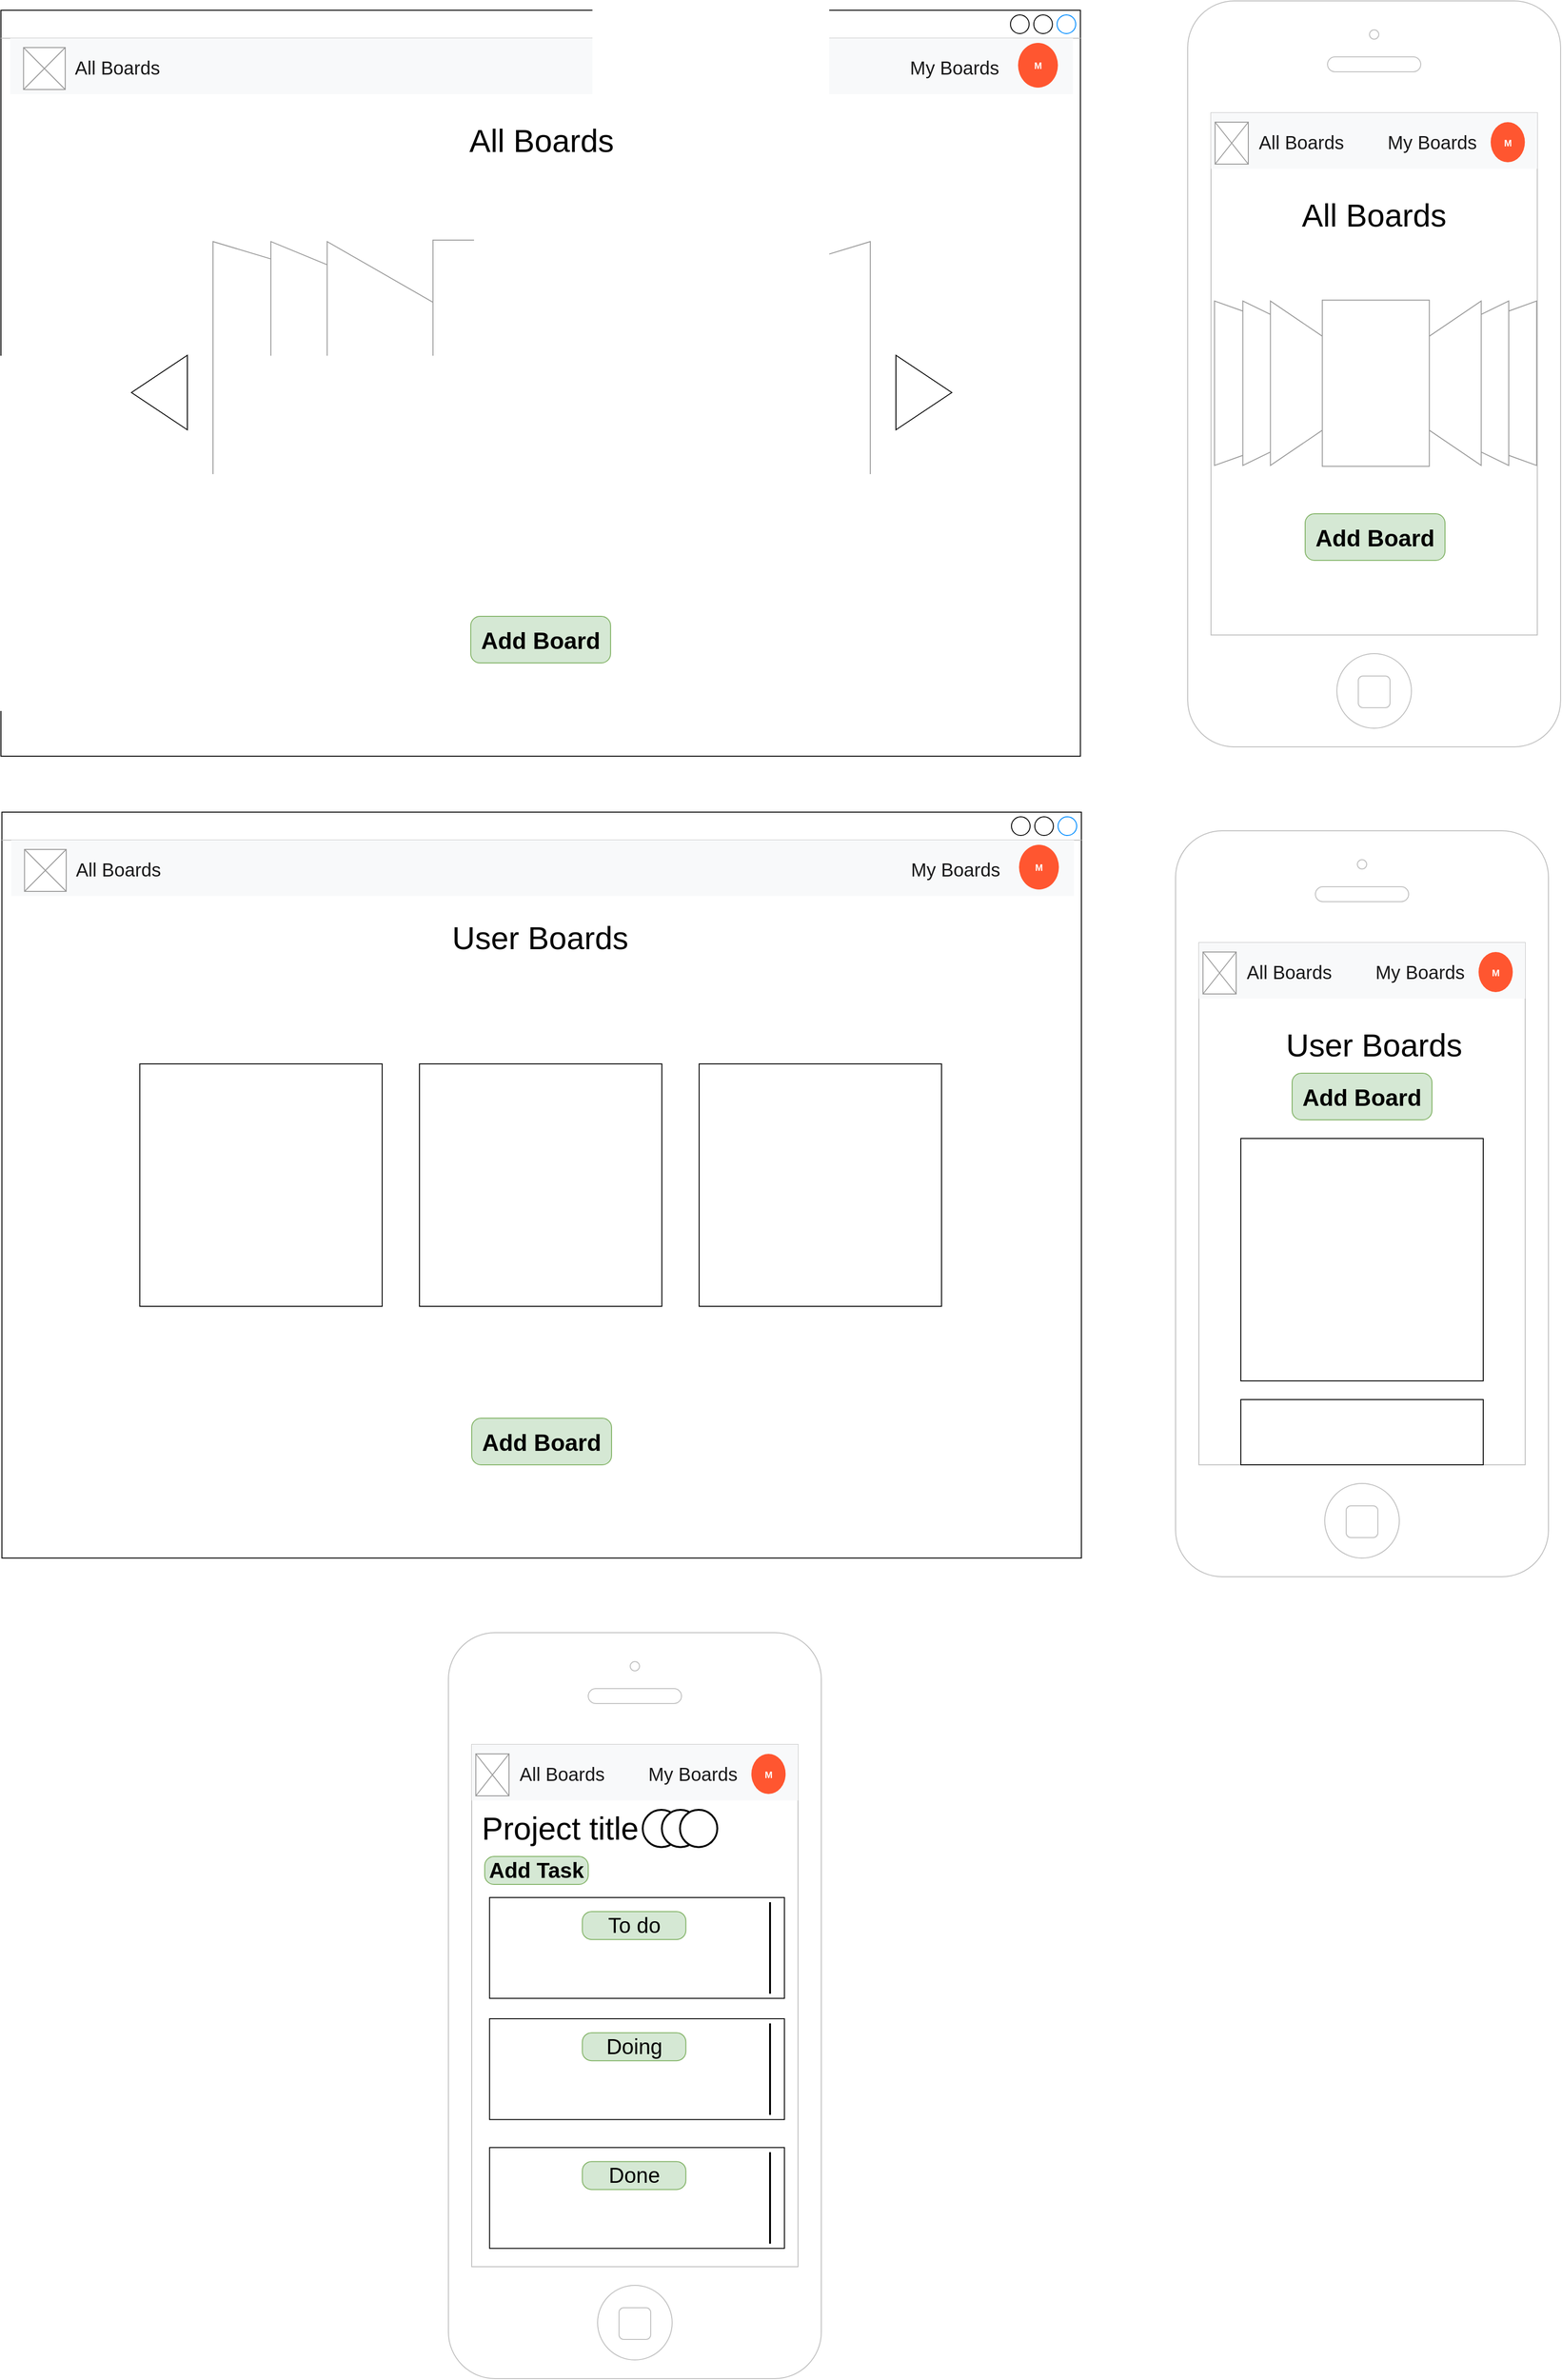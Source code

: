 <mxfile version="13.8.5"><diagram id="bOIYw0vBj-oibsqd7-VI" name="Page-1"><mxGraphModel dx="1251" dy="913" grid="1" gridSize="10" guides="1" tooltips="1" connect="1" arrows="1" fold="1" page="1" pageScale="1" pageWidth="1169" pageHeight="1654" math="0" shadow="0"><root><mxCell id="0"/><mxCell id="1" parent="0"/><mxCell id="2wJxHVpgou7Qbyyk3oRL-7" value="" style="strokeWidth=1;shadow=0;dashed=0;align=center;html=1;shape=mxgraph.mockup.containers.window;align=left;verticalAlign=top;spacingLeft=8;strokeColor2=#008cff;strokeColor3=#c4c4c4;fontColor=#666666;mainText=;fontSize=17;labelBackgroundColor=none;" vertex="1" parent="1"><mxGeometry x="80" y="210" width="1157.9" height="800" as="geometry"/></mxCell><mxCell id="2wJxHVpgou7Qbyyk3oRL-50" value="" style="html=1;shadow=0;dashed=0;fillColor=#F8F9FA;strokeColor=none;fontSize=16;fontColor=#181819;align=left;spacing=15;" vertex="1" parent="1"><mxGeometry x="90" y="240" width="1140" height="60" as="geometry"/></mxCell><mxCell id="2wJxHVpgou7Qbyyk3oRL-51" value="All Boards" style="fillColor=none;strokeColor=none;fontSize=20;fontColor=#181819;align=center;" vertex="1" parent="2wJxHVpgou7Qbyyk3oRL-50"><mxGeometry width="70" height="40" relative="1" as="geometry"><mxPoint x="80" y="10" as="offset"/></mxGeometry></mxCell><mxCell id="2wJxHVpgou7Qbyyk3oRL-60" value="My Boards" style="fillColor=none;strokeColor=none;fontSize=20;fontColor=#181819;align=center;" vertex="1" parent="2wJxHVpgou7Qbyyk3oRL-50"><mxGeometry x="963.103" y="10" width="99.75" height="40" as="geometry"/></mxCell><mxCell id="2wJxHVpgou7Qbyyk3oRL-59" value="" style="verticalLabelPosition=bottom;shadow=0;dashed=0;align=center;html=1;verticalAlign=top;strokeWidth=1;shape=mxgraph.mockup.graphics.simpleIcon;strokeColor=#999999;" vertex="1" parent="2wJxHVpgou7Qbyyk3oRL-50"><mxGeometry x="14.25" y="10" width="44.716" height="45" as="geometry"/></mxCell><mxCell id="2wJxHVpgou7Qbyyk3oRL-62" value="M" style="shape=ellipse;fillColor=#FF5630;strokeColor=none;fontColor=#ffffff;align=center;verticalAlign=middle;whiteSpace=wrap;fontSize=10;fontStyle=1;html=1" vertex="1" parent="2wJxHVpgou7Qbyyk3oRL-50"><mxGeometry x="1081.034" y="5" width="42.75" height="48" as="geometry"/></mxCell><mxCell id="2wJxHVpgou7Qbyyk3oRL-66" value="" style="verticalLabelPosition=bottom;shadow=0;dashed=0;align=center;html=1;verticalAlign=top;strokeWidth=1;shape=mxgraph.mockup.navigation.coverFlow;strokeColor=#999999;fontSize=20;" vertex="1" parent="1"><mxGeometry x="303.95" y="455" width="710" height="310" as="geometry"/></mxCell><mxCell id="2wJxHVpgou7Qbyyk3oRL-70" value="" style="triangle;whiteSpace=wrap;html=1;fontSize=20;" vertex="1" parent="1"><mxGeometry x="1040" y="580" width="60" height="80" as="geometry"/></mxCell><mxCell id="2wJxHVpgou7Qbyyk3oRL-71" value="" style="triangle;whiteSpace=wrap;html=1;fontSize=20;rotation=-180;" vertex="1" parent="1"><mxGeometry x="220" y="580" width="60" height="80" as="geometry"/></mxCell><mxCell id="2wJxHVpgou7Qbyyk3oRL-72" value="All Boards" style="text;html=1;strokeColor=none;fillColor=none;align=center;verticalAlign=middle;whiteSpace=wrap;rounded=0;fontSize=34;" vertex="1" parent="1"><mxGeometry x="580" y="340" width="160" height="20" as="geometry"/></mxCell><mxCell id="2wJxHVpgou7Qbyyk3oRL-74" value="" style="strokeWidth=1;shadow=0;dashed=0;align=center;html=1;shape=mxgraph.mockup.containers.window;align=left;verticalAlign=top;spacingLeft=8;strokeColor2=#008cff;strokeColor3=#c4c4c4;fontColor=#666666;mainText=;fontSize=17;labelBackgroundColor=none;" vertex="1" parent="1"><mxGeometry x="81.05" y="1070" width="1157.9" height="800" as="geometry"/></mxCell><mxCell id="2wJxHVpgou7Qbyyk3oRL-75" value="" style="html=1;shadow=0;dashed=0;fillColor=#F8F9FA;strokeColor=none;fontSize=16;fontColor=#181819;align=left;spacing=15;" vertex="1" parent="1"><mxGeometry x="91.05" y="1100" width="1140" height="60" as="geometry"/></mxCell><mxCell id="2wJxHVpgou7Qbyyk3oRL-76" value="All Boards" style="fillColor=none;strokeColor=none;fontSize=20;fontColor=#181819;align=center;" vertex="1" parent="2wJxHVpgou7Qbyyk3oRL-75"><mxGeometry width="70" height="40" relative="1" as="geometry"><mxPoint x="80" y="10" as="offset"/></mxGeometry></mxCell><mxCell id="2wJxHVpgou7Qbyyk3oRL-77" value="My Boards" style="fillColor=none;strokeColor=none;fontSize=20;fontColor=#181819;align=center;" vertex="1" parent="2wJxHVpgou7Qbyyk3oRL-75"><mxGeometry x="963.103" y="10" width="99.75" height="40" as="geometry"/></mxCell><mxCell id="2wJxHVpgou7Qbyyk3oRL-78" value="" style="verticalLabelPosition=bottom;shadow=0;dashed=0;align=center;html=1;verticalAlign=top;strokeWidth=1;shape=mxgraph.mockup.graphics.simpleIcon;strokeColor=#999999;" vertex="1" parent="2wJxHVpgou7Qbyyk3oRL-75"><mxGeometry x="14.25" y="10" width="44.716" height="45" as="geometry"/></mxCell><mxCell id="2wJxHVpgou7Qbyyk3oRL-79" value="M" style="shape=ellipse;fillColor=#FF5630;strokeColor=none;fontColor=#ffffff;align=center;verticalAlign=middle;whiteSpace=wrap;fontSize=10;fontStyle=1;html=1" vertex="1" parent="2wJxHVpgou7Qbyyk3oRL-75"><mxGeometry x="1081.034" y="5" width="42.75" height="48" as="geometry"/></mxCell><mxCell id="2wJxHVpgou7Qbyyk3oRL-83" value="User Boards" style="text;html=1;strokeColor=none;fillColor=none;align=center;verticalAlign=middle;whiteSpace=wrap;rounded=0;fontSize=34;" vertex="1" parent="1"><mxGeometry x="549.47" y="1200" width="218.95" height="10" as="geometry"/></mxCell><mxCell id="2wJxHVpgou7Qbyyk3oRL-87" value="" style="whiteSpace=wrap;html=1;aspect=fixed;fontSize=34;" vertex="1" parent="1"><mxGeometry x="228.94" y="1340" width="260" height="260" as="geometry"/></mxCell><mxCell id="2wJxHVpgou7Qbyyk3oRL-88" value="" style="whiteSpace=wrap;html=1;aspect=fixed;fontSize=34;" vertex="1" parent="1"><mxGeometry x="528.94" y="1340" width="260" height="260" as="geometry"/></mxCell><mxCell id="2wJxHVpgou7Qbyyk3oRL-92" value="&lt;font style=&quot;font-size: 25px&quot;&gt;Add Board&lt;/font&gt;" style="strokeWidth=1;shadow=0;dashed=0;align=center;html=1;shape=mxgraph.mockup.buttons.button;strokeColor=#82b366;mainText=;buttonStyle=round;fontSize=17;fontStyle=1;fillColor=#d5e8d4;whiteSpace=wrap;" vertex="1" parent="1"><mxGeometry x="583.95" y="860" width="150" height="50" as="geometry"/></mxCell><mxCell id="2wJxHVpgou7Qbyyk3oRL-93" value="&lt;font style=&quot;font-size: 25px&quot;&gt;Add Board&lt;/font&gt;" style="strokeWidth=1;shadow=0;dashed=0;align=center;html=1;shape=mxgraph.mockup.buttons.button;strokeColor=#82b366;mainText=;buttonStyle=round;fontSize=17;fontStyle=1;fillColor=#d5e8d4;whiteSpace=wrap;" vertex="1" parent="1"><mxGeometry x="585" y="1720" width="150" height="50" as="geometry"/></mxCell><mxCell id="2wJxHVpgou7Qbyyk3oRL-94" value="" style="html=1;verticalLabelPosition=bottom;labelBackgroundColor=#ffffff;verticalAlign=top;shadow=0;dashed=0;strokeWidth=1;shape=mxgraph.ios7.misc.iphone;strokeColor=#c0c0c0;fontSize=34;" vertex="1" parent="1"><mxGeometry x="1353" y="200" width="400" height="800" as="geometry"/></mxCell><mxCell id="2wJxHVpgou7Qbyyk3oRL-95" value="" style="html=1;shadow=0;dashed=0;fillColor=#F8F9FA;strokeColor=none;fontSize=16;fontColor=#181819;align=left;spacing=15;" vertex="1" parent="1"><mxGeometry x="1378" y="320" width="350" height="60" as="geometry"/></mxCell><mxCell id="2wJxHVpgou7Qbyyk3oRL-96" value="All Boards" style="fillColor=none;strokeColor=none;fontSize=20;fontColor=#181819;align=center;" vertex="1" parent="2wJxHVpgou7Qbyyk3oRL-95"><mxGeometry width="70" height="40" relative="1" as="geometry"><mxPoint x="62" y="10" as="offset"/></mxGeometry></mxCell><mxCell id="2wJxHVpgou7Qbyyk3oRL-97" value="My Boards" style="fillColor=none;strokeColor=none;fontSize=20;fontColor=#181819;align=center;" vertex="1" parent="2wJxHVpgou7Qbyyk3oRL-95"><mxGeometry x="221.998" y="10" width="30.625" height="40" as="geometry"/></mxCell><mxCell id="2wJxHVpgou7Qbyyk3oRL-98" value="" style="verticalLabelPosition=bottom;shadow=0;dashed=0;align=center;html=1;verticalAlign=top;strokeWidth=1;shape=mxgraph.mockup.graphics.simpleIcon;strokeColor=#999999;" vertex="1" parent="2wJxHVpgou7Qbyyk3oRL-95"><mxGeometry x="4.38" y="10" width="35.63" height="45" as="geometry"/></mxCell><mxCell id="2wJxHVpgou7Qbyyk3oRL-99" value="M" style="shape=ellipse;fillColor=#FF5630;strokeColor=none;fontColor=#ffffff;align=center;verticalAlign=middle;whiteSpace=wrap;fontSize=10;fontStyle=1;html=1" vertex="1" parent="2wJxHVpgou7Qbyyk3oRL-95"><mxGeometry x="300" y="10" width="36.69" height="43" as="geometry"/></mxCell><mxCell id="2wJxHVpgou7Qbyyk3oRL-100" value="" style="verticalLabelPosition=bottom;shadow=0;dashed=0;align=center;html=1;verticalAlign=top;strokeWidth=1;shape=mxgraph.mockup.navigation.coverFlow;strokeColor=#999999;fontSize=20;" vertex="1" parent="1"><mxGeometry x="1380" y="520" width="348" height="180" as="geometry"/></mxCell><mxCell id="2wJxHVpgou7Qbyyk3oRL-103" value="&lt;font style=&quot;font-size: 25px&quot;&gt;Add Board&lt;/font&gt;" style="strokeWidth=1;shadow=0;dashed=0;align=center;html=1;shape=mxgraph.mockup.buttons.button;strokeColor=#82b366;mainText=;buttonStyle=round;fontSize=17;fontStyle=1;fillColor=#d5e8d4;whiteSpace=wrap;" vertex="1" parent="1"><mxGeometry x="1479" y="750" width="150" height="50" as="geometry"/></mxCell><mxCell id="2wJxHVpgou7Qbyyk3oRL-105" value="All Boards" style="text;html=1;strokeColor=none;fillColor=none;align=center;verticalAlign=middle;whiteSpace=wrap;rounded=0;fontSize=34;" vertex="1" parent="1"><mxGeometry x="1473" y="420" width="160" height="20" as="geometry"/></mxCell><mxCell id="2wJxHVpgou7Qbyyk3oRL-106" value="" style="html=1;verticalLabelPosition=bottom;labelBackgroundColor=#ffffff;verticalAlign=top;shadow=0;dashed=0;strokeWidth=1;shape=mxgraph.ios7.misc.iphone;strokeColor=#c0c0c0;fontSize=34;" vertex="1" parent="1"><mxGeometry x="1340" y="1090" width="400" height="800" as="geometry"/></mxCell><mxCell id="2wJxHVpgou7Qbyyk3oRL-107" value="" style="html=1;shadow=0;dashed=0;fillColor=#F8F9FA;strokeColor=none;fontSize=16;fontColor=#181819;align=left;spacing=15;" vertex="1" parent="1"><mxGeometry x="1365" y="1210" width="350" height="60" as="geometry"/></mxCell><mxCell id="2wJxHVpgou7Qbyyk3oRL-108" value="All Boards" style="fillColor=none;strokeColor=none;fontSize=20;fontColor=#181819;align=center;" vertex="1" parent="2wJxHVpgou7Qbyyk3oRL-107"><mxGeometry width="70" height="40" relative="1" as="geometry"><mxPoint x="62" y="10" as="offset"/></mxGeometry></mxCell><mxCell id="2wJxHVpgou7Qbyyk3oRL-109" value="My Boards" style="fillColor=none;strokeColor=none;fontSize=20;fontColor=#181819;align=center;" vertex="1" parent="2wJxHVpgou7Qbyyk3oRL-107"><mxGeometry x="221.998" y="10" width="30.625" height="40" as="geometry"/></mxCell><mxCell id="2wJxHVpgou7Qbyyk3oRL-110" value="" style="verticalLabelPosition=bottom;shadow=0;dashed=0;align=center;html=1;verticalAlign=top;strokeWidth=1;shape=mxgraph.mockup.graphics.simpleIcon;strokeColor=#999999;" vertex="1" parent="2wJxHVpgou7Qbyyk3oRL-107"><mxGeometry x="4.38" y="10" width="35.63" height="45" as="geometry"/></mxCell><mxCell id="2wJxHVpgou7Qbyyk3oRL-111" value="M" style="shape=ellipse;fillColor=#FF5630;strokeColor=none;fontColor=#ffffff;align=center;verticalAlign=middle;whiteSpace=wrap;fontSize=10;fontStyle=1;html=1" vertex="1" parent="2wJxHVpgou7Qbyyk3oRL-107"><mxGeometry x="300" y="10" width="36.69" height="43" as="geometry"/></mxCell><mxCell id="2wJxHVpgou7Qbyyk3oRL-113" value="&lt;font style=&quot;font-size: 25px&quot;&gt;Add Board&lt;/font&gt;" style="strokeWidth=1;shadow=0;dashed=0;align=center;html=1;shape=mxgraph.mockup.buttons.button;strokeColor=#82b366;mainText=;buttonStyle=round;fontSize=17;fontStyle=1;fillColor=#d5e8d4;whiteSpace=wrap;" vertex="1" parent="1"><mxGeometry x="1465" y="1350" width="150" height="50" as="geometry"/></mxCell><mxCell id="2wJxHVpgou7Qbyyk3oRL-114" value="User Boards" style="text;html=1;strokeColor=none;fillColor=none;align=center;verticalAlign=middle;whiteSpace=wrap;rounded=0;fontSize=34;" vertex="1" parent="1"><mxGeometry x="1443" y="1310" width="220" height="20" as="geometry"/></mxCell><mxCell id="2wJxHVpgou7Qbyyk3oRL-89" value="" style="whiteSpace=wrap;html=1;aspect=fixed;fontSize=34;" vertex="1" parent="1"><mxGeometry x="828.94" y="1340" width="260" height="260" as="geometry"/></mxCell><mxCell id="2wJxHVpgou7Qbyyk3oRL-115" value="" style="whiteSpace=wrap;html=1;aspect=fixed;fontSize=34;" vertex="1" parent="1"><mxGeometry x="1410" y="1420" width="260" height="260" as="geometry"/></mxCell><mxCell id="2wJxHVpgou7Qbyyk3oRL-116" value="" style="whiteSpace=wrap;html=1;fontSize=34;" vertex="1" parent="1"><mxGeometry x="1410" y="1700" width="260" height="70" as="geometry"/></mxCell><mxCell id="2wJxHVpgou7Qbyyk3oRL-118" value="" style="html=1;verticalLabelPosition=bottom;labelBackgroundColor=#ffffff;verticalAlign=top;shadow=0;dashed=0;strokeWidth=1;shape=mxgraph.ios7.misc.iphone;strokeColor=#c0c0c0;fontSize=34;" vertex="1" parent="1"><mxGeometry x="560" y="1950" width="400" height="800" as="geometry"/></mxCell><mxCell id="2wJxHVpgou7Qbyyk3oRL-119" value="" style="html=1;shadow=0;dashed=0;fillColor=#F8F9FA;strokeColor=none;fontSize=16;fontColor=#181819;align=left;spacing=15;" vertex="1" parent="1"><mxGeometry x="585" y="2070" width="350" height="60" as="geometry"/></mxCell><mxCell id="2wJxHVpgou7Qbyyk3oRL-120" value="All Boards" style="fillColor=none;strokeColor=none;fontSize=20;fontColor=#181819;align=center;" vertex="1" parent="2wJxHVpgou7Qbyyk3oRL-119"><mxGeometry width="70" height="40" relative="1" as="geometry"><mxPoint x="62" y="10" as="offset"/></mxGeometry></mxCell><mxCell id="2wJxHVpgou7Qbyyk3oRL-121" value="My Boards" style="fillColor=none;strokeColor=none;fontSize=20;fontColor=#181819;align=center;" vertex="1" parent="2wJxHVpgou7Qbyyk3oRL-119"><mxGeometry x="221.998" y="10" width="30.625" height="40" as="geometry"/></mxCell><mxCell id="2wJxHVpgou7Qbyyk3oRL-122" value="" style="verticalLabelPosition=bottom;shadow=0;dashed=0;align=center;html=1;verticalAlign=top;strokeWidth=1;shape=mxgraph.mockup.graphics.simpleIcon;strokeColor=#999999;" vertex="1" parent="2wJxHVpgou7Qbyyk3oRL-119"><mxGeometry x="4.38" y="10" width="35.63" height="45" as="geometry"/></mxCell><mxCell id="2wJxHVpgou7Qbyyk3oRL-123" value="M" style="shape=ellipse;fillColor=#FF5630;strokeColor=none;fontColor=#ffffff;align=center;verticalAlign=middle;whiteSpace=wrap;fontSize=10;fontStyle=1;html=1" vertex="1" parent="2wJxHVpgou7Qbyyk3oRL-119"><mxGeometry x="300" y="10" width="36.69" height="43" as="geometry"/></mxCell><mxCell id="2wJxHVpgou7Qbyyk3oRL-124" value="&lt;font style=&quot;font-size: 23px&quot;&gt;Add Task&lt;/font&gt;" style="strokeWidth=1;shadow=0;dashed=0;align=center;html=1;shape=mxgraph.mockup.buttons.button;strokeColor=#82b366;mainText=;buttonStyle=round;fontSize=17;fontStyle=1;fillColor=#d5e8d4;whiteSpace=wrap;" vertex="1" parent="1"><mxGeometry x="598.94" y="2190" width="111.06" height="30" as="geometry"/></mxCell><mxCell id="2wJxHVpgou7Qbyyk3oRL-125" value="Project title" style="text;html=1;strokeColor=none;fillColor=none;align=center;verticalAlign=middle;whiteSpace=wrap;rounded=0;fontSize=34;" vertex="1" parent="1"><mxGeometry x="570" y="2150" width="220" height="20" as="geometry"/></mxCell><mxCell id="2wJxHVpgou7Qbyyk3oRL-129" value="" style="strokeWidth=2;html=1;shape=mxgraph.flowchart.start_2;whiteSpace=wrap;fontSize=34;" vertex="1" parent="1"><mxGeometry x="768.42" y="2140" width="40" height="40" as="geometry"/></mxCell><mxCell id="2wJxHVpgou7Qbyyk3oRL-130" value="" style="strokeWidth=2;html=1;shape=mxgraph.flowchart.start_2;whiteSpace=wrap;fontSize=34;" vertex="1" parent="1"><mxGeometry x="788.94" y="2140" width="40" height="40" as="geometry"/></mxCell><mxCell id="2wJxHVpgou7Qbyyk3oRL-131" value="" style="strokeWidth=2;html=1;shape=mxgraph.flowchart.start_2;whiteSpace=wrap;fontSize=34;" vertex="1" parent="1"><mxGeometry x="808.42" y="2140" width="40" height="40" as="geometry"/></mxCell><mxCell id="2wJxHVpgou7Qbyyk3oRL-133" value="" style="whiteSpace=wrap;html=1;fontSize=34;rotation=90;" vertex="1" parent="1"><mxGeometry x="708.23" y="2398.13" width="108.13" height="316.25" as="geometry"/></mxCell><mxCell id="2wJxHVpgou7Qbyyk3oRL-136" value="&lt;span style=&quot;font-size: 23px ; font-weight: normal&quot;&gt;Done&lt;/span&gt;" style="strokeWidth=1;shadow=0;dashed=0;align=center;html=1;shape=mxgraph.mockup.buttons.button;strokeColor=#82b366;mainText=;buttonStyle=round;fontSize=17;fontStyle=1;fillColor=#d5e8d4;whiteSpace=wrap;" vertex="1" parent="1"><mxGeometry x="703.64" y="2517.19" width="111.06" height="30" as="geometry"/></mxCell><mxCell id="2wJxHVpgou7Qbyyk3oRL-137" value="" style="whiteSpace=wrap;html=1;fontSize=34;rotation=90;" vertex="1" parent="1"><mxGeometry x="708.22" y="2260" width="108.13" height="316.25" as="geometry"/></mxCell><mxCell id="2wJxHVpgou7Qbyyk3oRL-138" value="&lt;span style=&quot;font-size: 23px ; font-weight: normal&quot;&gt;Doing&lt;/span&gt;" style="strokeWidth=1;shadow=0;dashed=0;align=center;html=1;shape=mxgraph.mockup.buttons.button;strokeColor=#82b366;mainText=;buttonStyle=round;fontSize=17;fontStyle=1;fillColor=#d5e8d4;whiteSpace=wrap;" vertex="1" parent="1"><mxGeometry x="703.64" y="2379.07" width="111.06" height="30" as="geometry"/></mxCell><mxCell id="2wJxHVpgou7Qbyyk3oRL-141" value="" style="whiteSpace=wrap;html=1;fontSize=34;rotation=90;" vertex="1" parent="1"><mxGeometry x="708.22" y="2130" width="108.13" height="316.25" as="geometry"/></mxCell><mxCell id="2wJxHVpgou7Qbyyk3oRL-142" value="&lt;span style=&quot;font-size: 23px ; font-weight: 400&quot;&gt;To do&lt;/span&gt;" style="strokeWidth=1;shadow=0;dashed=0;align=center;html=1;shape=mxgraph.mockup.buttons.button;strokeColor=#82b366;mainText=;buttonStyle=round;fontSize=17;fontStyle=1;fillColor=#d5e8d4;whiteSpace=wrap;" vertex="1" parent="1"><mxGeometry x="703.64" y="2249.07" width="111.06" height="30" as="geometry"/></mxCell><mxCell id="2wJxHVpgou7Qbyyk3oRL-143" value="" style="line;strokeWidth=2;direction=south;html=1;fontSize=34;" vertex="1" parent="1"><mxGeometry x="900" y="2239.06" width="10" height="98.13" as="geometry"/></mxCell><mxCell id="2wJxHVpgou7Qbyyk3oRL-144" value="" style="line;strokeWidth=2;direction=south;html=1;fontSize=34;" vertex="1" parent="1"><mxGeometry x="900" y="2369.06" width="10" height="98.13" as="geometry"/></mxCell><mxCell id="2wJxHVpgou7Qbyyk3oRL-145" value="" style="line;strokeWidth=2;direction=south;html=1;fontSize=34;" vertex="1" parent="1"><mxGeometry x="900" y="2507.19" width="10" height="98.13" as="geometry"/></mxCell></root></mxGraphModel></diagram></mxfile>